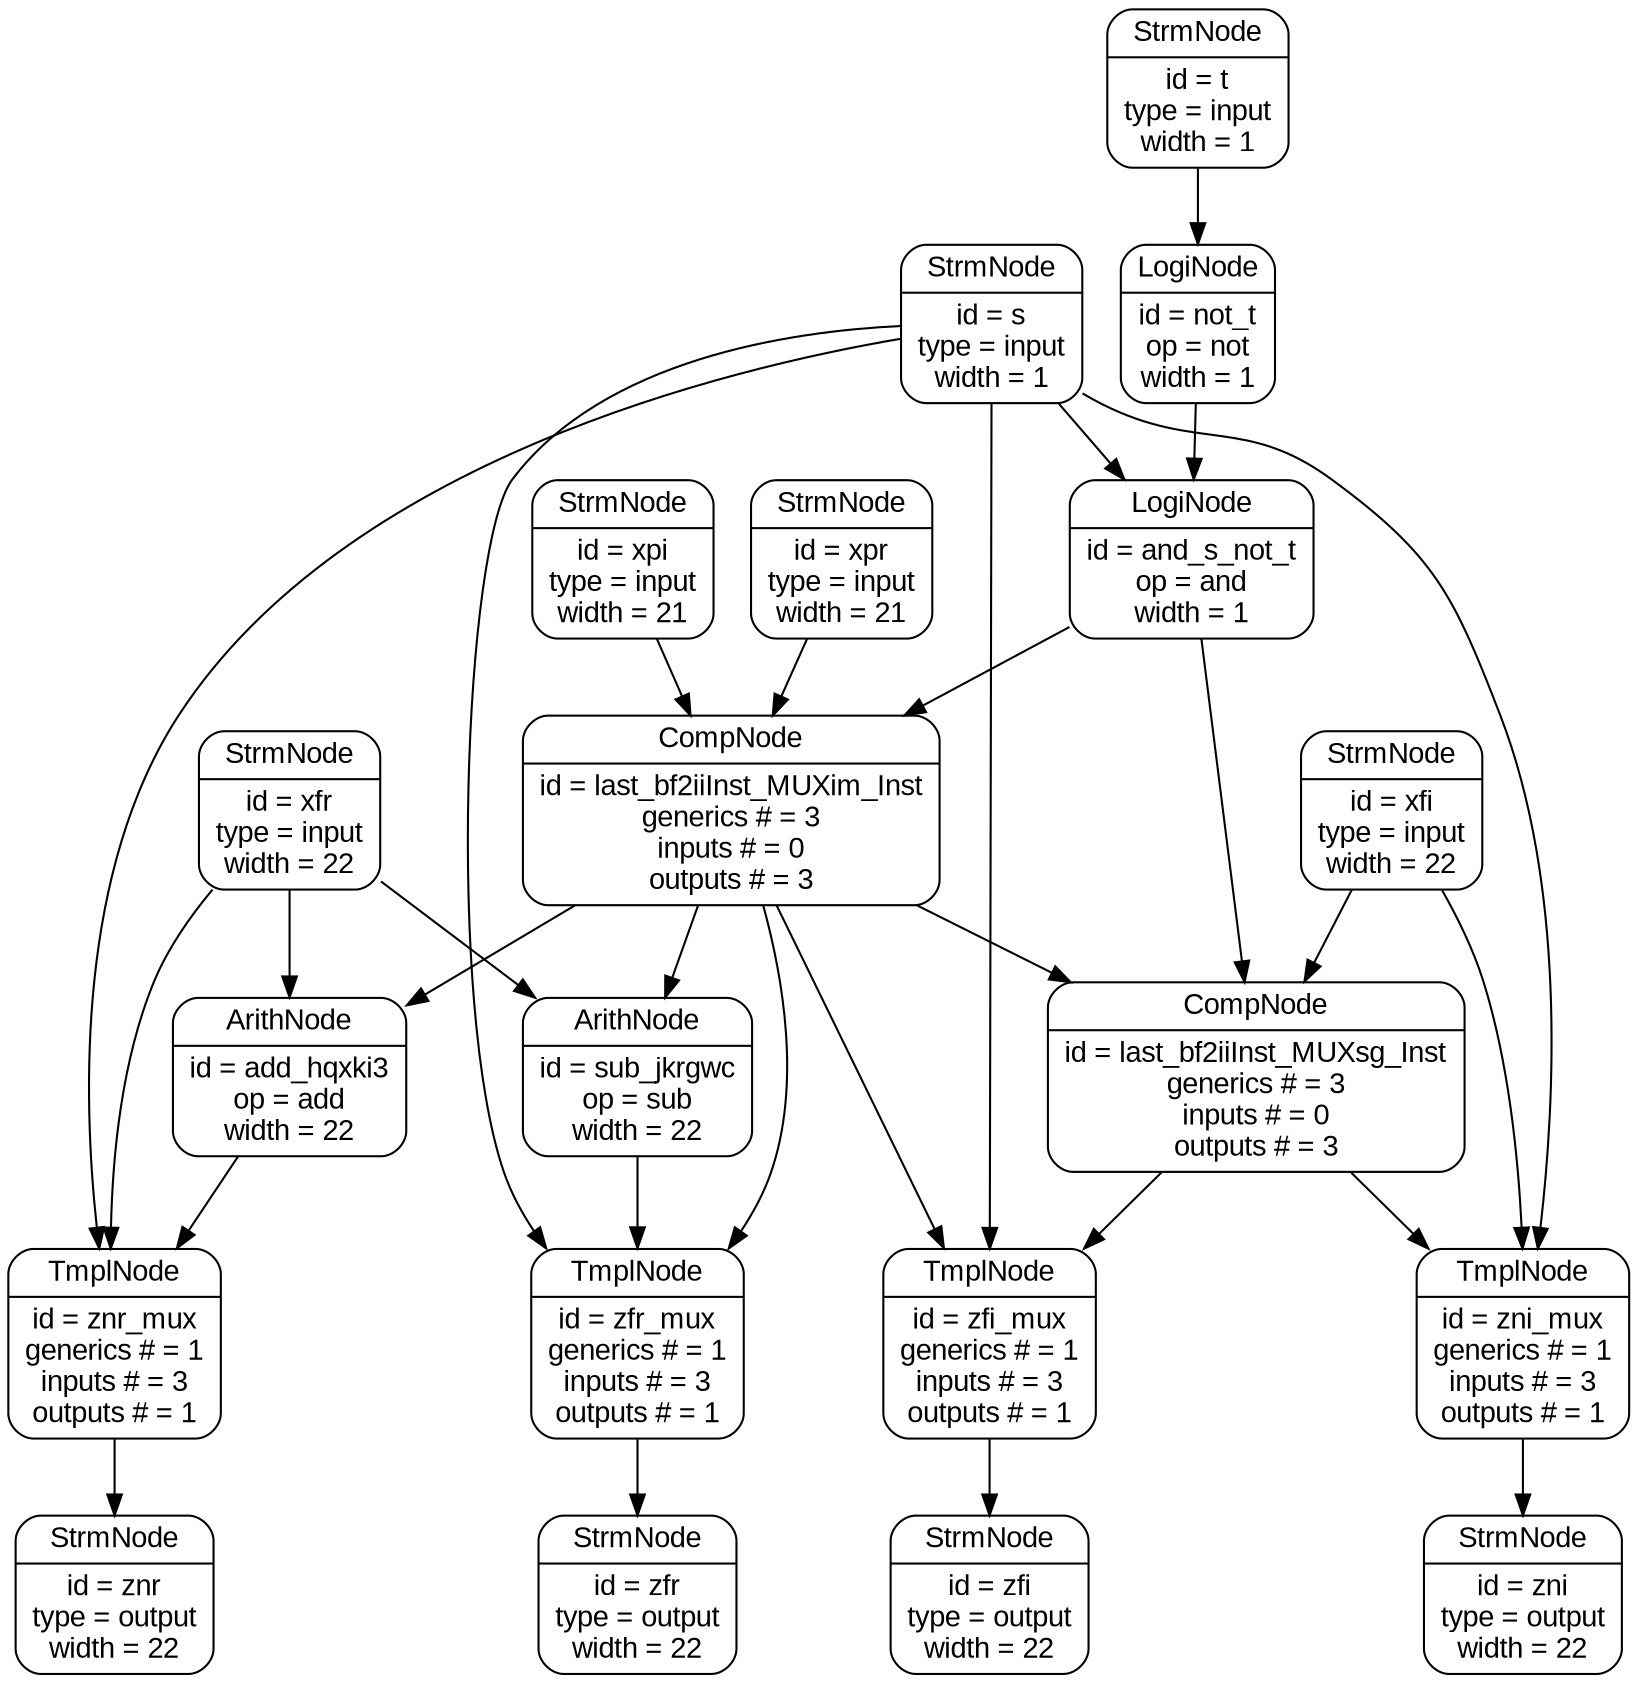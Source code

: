digraph {
	graph [fontname = Arial, margin = 0, dpi = 600]
	zni [label = "{{StrmNode}|id = zni\ntype = output\nwidth = 22}", fontname = Arial, shape = Mrecord]
	last_bf2iiInst_MUXim_Inst [label = "{{CompNode}|id = last_bf2iiInst_MUXim_Inst\ngenerics # = 3\ninputs # = 0\noutputs # = 3}", fontname = Arial, shape = Mrecord]
	zfr_mux [label = "{{TmplNode}|id = zfr_mux\ngenerics # = 1\ninputs # = 3\noutputs # = 1}", fontname = Arial, shape = Mrecord]
	add_hqxki3 [label = "{{ArithNode}|id = add_hqxki3\nop = add\nwidth = 22}", fontname = Arial, shape = Mrecord]
	sub_jkrgwc -> zfr_mux
	xpi [label = "{{StrmNode}|id = xpi\ntype = input\nwidth = 21}", fontname = Arial, shape = Mrecord]
	xfr -> znr_mux
	and_s_not_t -> last_bf2iiInst_MUXsg_Inst
	xpr [label = "{{StrmNode}|id = xpr\ntype = input\nwidth = 21}", fontname = Arial, shape = Mrecord]
	xfi -> last_bf2iiInst_MUXsg_Inst
	xfr [label = "{{StrmNode}|id = xfr\ntype = input\nwidth = 22}", fontname = Arial, shape = Mrecord]
	last_bf2iiInst_MUXim_Inst -> sub_jkrgwc
	last_bf2iiInst_MUXim_Inst -> zfr_mux
	last_bf2iiInst_MUXsg_Inst -> zni_mux
	zfi_mux [label = "{{TmplNode}|id = zfi_mux\ngenerics # = 1\ninputs # = 3\noutputs # = 1}", fontname = Arial, shape = Mrecord]
	xfr -> sub_jkrgwc
	s -> zfr_mux
	zfr [label = "{{StrmNode}|id = zfr\ntype = output\nwidth = 22}", fontname = Arial, shape = Mrecord]
	zni_mux [label = "{{TmplNode}|id = zni_mux\ngenerics # = 1\ninputs # = 3\noutputs # = 1}", fontname = Arial, shape = Mrecord]
	zfr_mux -> zfr
	last_bf2iiInst_MUXim_Inst -> last_bf2iiInst_MUXsg_Inst
	s [label = "{{StrmNode}|id = s\ntype = input\nwidth = 1}", fontname = Arial, shape = Mrecord]
	and_s_not_t -> last_bf2iiInst_MUXim_Inst
	t -> not_t
	t [label = "{{StrmNode}|id = t\ntype = input\nwidth = 1}", fontname = Arial, shape = Mrecord]
	xpi -> last_bf2iiInst_MUXim_Inst
	last_bf2iiInst_MUXim_Inst -> zfi_mux
	s -> znr_mux
	s -> zni_mux
	znr_mux -> znr
	xfi [label = "{{StrmNode}|id = xfi\ntype = input\nwidth = 22}", fontname = Arial, shape = Mrecord]
	xpr -> last_bf2iiInst_MUXim_Inst
	last_bf2iiInst_MUXim_Inst -> add_hqxki3
	zfi [label = "{{StrmNode}|id = zfi\ntype = output\nwidth = 22}", fontname = Arial, shape = Mrecord]
	zni_mux -> zni
	last_bf2iiInst_MUXsg_Inst [label = "{{CompNode}|id = last_bf2iiInst_MUXsg_Inst\ngenerics # = 3\ninputs # = 0\noutputs # = 3}", fontname = Arial, shape = Mrecord]
	s -> and_s_not_t
	and_s_not_t [label = "{{LogiNode}|id = and_s_not_t\nop = and\nwidth = 1}", fontname = Arial, shape = Mrecord]
	znr [label = "{{StrmNode}|id = znr\ntype = output\nwidth = 22}", fontname = Arial, shape = Mrecord]
	sub_jkrgwc [label = "{{ArithNode}|id = sub_jkrgwc\nop = sub\nwidth = 22}", fontname = Arial, shape = Mrecord]
	s -> zfi_mux
	xfi -> zni_mux
	not_t [label = "{{LogiNode}|id = not_t\nop = not\nwidth = 1}", fontname = Arial, shape = Mrecord]
	xfr -> add_hqxki3
	last_bf2iiInst_MUXsg_Inst -> zfi_mux
	zfi_mux -> zfi
	znr_mux [label = "{{TmplNode}|id = znr_mux\ngenerics # = 1\ninputs # = 3\noutputs # = 1}", fontname = Arial, shape = Mrecord]
	not_t -> and_s_not_t
	add_hqxki3 -> znr_mux
}
